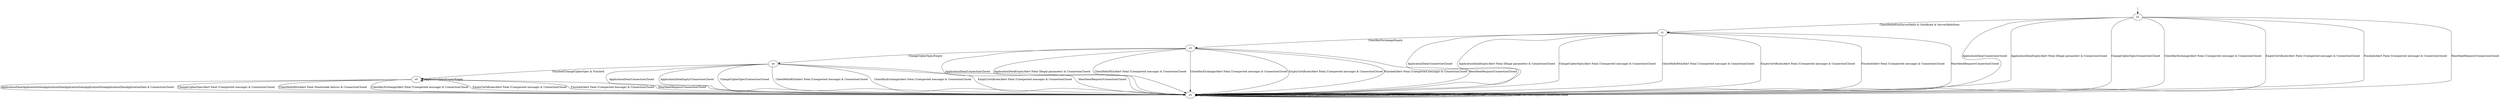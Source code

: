 digraph {
__start0 [label="" shape="none"];
__start0 -> s2;
s2
s0
s1
s3
s4
s5
s2 -> s5 [label="ApplicationData/ConnectionClosed"]
s2 -> s5 [label="ApplicationDataEmpty/Alert Fatal (Illegal parameter) & ConnectionClosed"]
s2 -> s5 [label="ChangeCipherSpec/ConnectionClosed"]
s2 -> s1 [label="ClientHelloRSA/ServerHello & Certificate & ServerHelloDone"]
s2 -> s5 [label="ClientKeyExchange/Alert Fatal (Unexpected message) & ConnectionClosed"]
s2 -> s5 [label="EmptyCertificate/Alert Fatal (Unexpected message) & ConnectionClosed"]
s2 -> s5 [label="Finished/Alert Fatal (Unexpected message) & ConnectionClosed"]
s2 -> s5 [label="HeartbeatRequest/ConnectionClosed"]
s0 -> s5 [label="ApplicationData/ApplicationDataApplicationDataApplicationDataApplicationDataApplicationDataApplicationData & ConnectionClosed"]
s0 -> s0 [label="ApplicationDataEmpty/Empty"]
s0 -> s5 [label="ChangeCipherSpec/Alert Fatal (Unexpected message) & ConnectionClosed"]
s0 -> s5 [label="ClientHelloRSA/Alert Fatal (Handshake failure) & ConnectionClosed"]
s0 -> s5 [label="ClientKeyExchange/Alert Fatal (Unexpected message) & ConnectionClosed"]
s0 -> s5 [label="EmptyCertificate/Alert Fatal (Unexpected message) & ConnectionClosed"]
s0 -> s5 [label="Finished/Alert Fatal (Unexpected message) & ConnectionClosed"]
s0 -> s5 [label="HeartbeatRequest/ConnectionClosed"]
s1 -> s5 [label="ApplicationData/ConnectionClosed"]
s1 -> s5 [label="ApplicationDataEmpty/Alert Fatal (Illegal parameter) & ConnectionClosed"]
s1 -> s5 [label="ChangeCipherSpec/Alert Fatal (Unexpected message) & ConnectionClosed"]
s1 -> s5 [label="ClientHelloRSA/Alert Fatal (Unexpected message) & ConnectionClosed"]
s1 -> s3 [label="ClientKeyExchange/Empty"]
s1 -> s5 [label="EmptyCertificate/Alert Fatal (Unexpected message) & ConnectionClosed"]
s1 -> s5 [label="Finished/Alert Fatal (Unexpected message) & ConnectionClosed"]
s1 -> s5 [label="HeartbeatRequest/ConnectionClosed"]
s3 -> s5 [label="ApplicationData/ConnectionClosed"]
s3 -> s5 [label="ApplicationDataEmpty/Alert Fatal (Illegal parameter) & ConnectionClosed"]
s3 -> s4 [label="ChangeCipherSpec/Empty"]
s3 -> s5 [label="ClientHelloRSA/Alert Fatal (Unexpected message) & ConnectionClosed"]
s3 -> s5 [label="ClientKeyExchange/Alert Fatal (Unexpected message) & ConnectionClosed"]
s3 -> s5 [label="EmptyCertificate/Alert Fatal (Unexpected message) & ConnectionClosed"]
s3 -> s5 [label="Finished/Alert Fatal (Unexpected message) & ConnectionClosed"]
s3 -> s5 [label="HeartbeatRequest/ConnectionClosed"]
s4 -> s5 [label="ApplicationData/ConnectionClosed"]
s4 -> s5 [label="ApplicationDataEmpty/ConnectionClosed"]
s4 -> s5 [label="ChangeCipherSpec/ConnectionClosed"]
s4 -> s5 [label="ClientHelloRSA/Alert Fatal (Unexpected message) & ConnectionClosed"]
s4 -> s5 [label="ClientKeyExchange/Alert Fatal (Unexpected message) & ConnectionClosed"]
s4 -> s5 [label="EmptyCertificate/Alert Fatal (Unexpected message) & ConnectionClosed"]
s4 -> s0 [label="Finished/ChangeCipherSpec & Finished"]
s4 -> s5 [label="HeartbeatRequest/ConnectionClosed"]
s5 -> s5 [label="ApplicationData/ConnectionClosed"]
s5 -> s5 [label="ApplicationDataEmpty/ConnectionClosed"]
s5 -> s5 [label="ChangeCipherSpec/ConnectionClosed"]
s5 -> s5 [label="ClientHelloRSA/ConnectionClosed"]
s5 -> s5 [label="ClientKeyExchange/ConnectionClosed"]
s5 -> s5 [label="EmptyCertificate/ConnectionClosed"]
s5 -> s5 [label="Finished/ConnectionClosed"]
s5 -> s5 [label="HeartbeatRequest/ConnectionClosed"]
}

